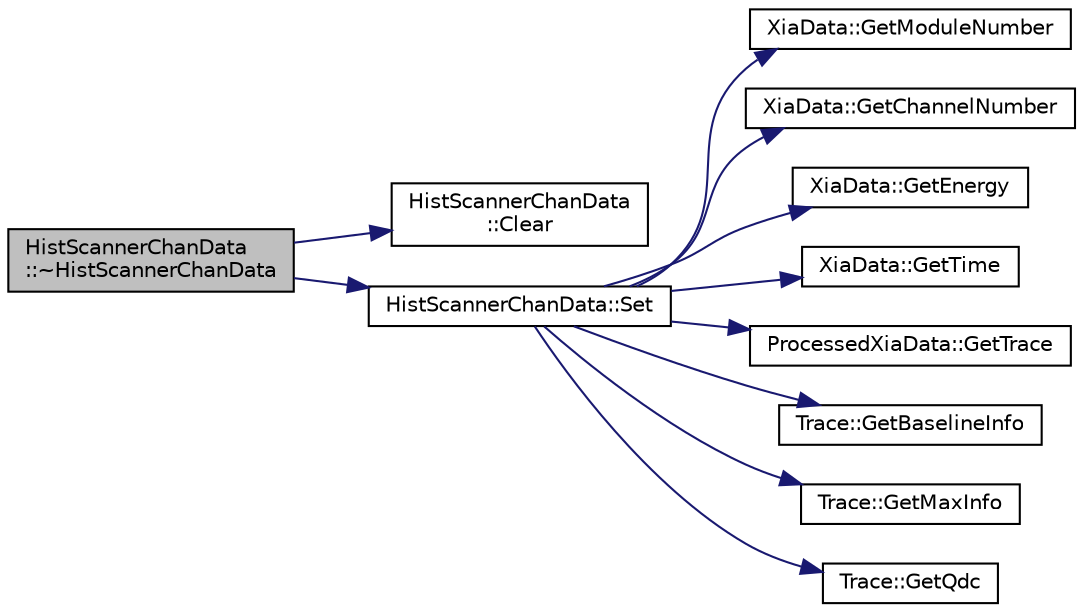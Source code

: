 digraph "HistScannerChanData::~HistScannerChanData"
{
  edge [fontname="Helvetica",fontsize="10",labelfontname="Helvetica",labelfontsize="10"];
  node [fontname="Helvetica",fontsize="10",shape=record];
  rankdir="LR";
  Node1 [label="HistScannerChanData\l::~HistScannerChanData",height=0.2,width=0.4,color="black", fillcolor="grey75", style="filled", fontcolor="black"];
  Node1 -> Node2 [color="midnightblue",fontsize="10",style="solid",fontname="Helvetica"];
  Node2 [label="HistScannerChanData\l::Clear",height=0.2,width=0.4,color="black", fillcolor="white", style="filled",URL="$d0/d48/class_hist_scanner_chan_data.html#aa1d87f5c97bf41f38f19e17c7d2a4d20"];
  Node1 -> Node3 [color="midnightblue",fontsize="10",style="solid",fontname="Helvetica"];
  Node3 [label="HistScannerChanData::Set",height=0.2,width=0.4,color="black", fillcolor="white", style="filled",URL="$d0/d48/class_hist_scanner_chan_data.html#a54d9449f072b091c776adafbce18c5a0"];
  Node3 -> Node4 [color="midnightblue",fontsize="10",style="solid",fontname="Helvetica"];
  Node4 [label="XiaData::GetModuleNumber",height=0.2,width=0.4,color="black", fillcolor="white", style="filled",URL="$d2/ddd/class_xia_data.html#afcf7210c72022a696a926259d1c5ff84"];
  Node3 -> Node5 [color="midnightblue",fontsize="10",style="solid",fontname="Helvetica"];
  Node5 [label="XiaData::GetChannelNumber",height=0.2,width=0.4,color="black", fillcolor="white", style="filled",URL="$d2/ddd/class_xia_data.html#a34bf9ef6f8f1dee918da2be675e7767a"];
  Node3 -> Node6 [color="midnightblue",fontsize="10",style="solid",fontname="Helvetica"];
  Node6 [label="XiaData::GetEnergy",height=0.2,width=0.4,color="black", fillcolor="white", style="filled",URL="$d2/ddd/class_xia_data.html#ade2672d5b33f5317bd0710408b88871b"];
  Node3 -> Node7 [color="midnightblue",fontsize="10",style="solid",fontname="Helvetica"];
  Node7 [label="XiaData::GetTime",height=0.2,width=0.4,color="black", fillcolor="white", style="filled",URL="$d2/ddd/class_xia_data.html#ac11c489cabed7180f6516d724d387a56"];
  Node3 -> Node8 [color="midnightblue",fontsize="10",style="solid",fontname="Helvetica"];
  Node8 [label="ProcessedXiaData::GetTrace",height=0.2,width=0.4,color="black", fillcolor="white", style="filled",URL="$df/d3c/class_processed_xia_data.html#a2d98ff813786abdb09ebc6bd22dbf48d"];
  Node3 -> Node9 [color="midnightblue",fontsize="10",style="solid",fontname="Helvetica"];
  Node9 [label="Trace::GetBaselineInfo",height=0.2,width=0.4,color="black", fillcolor="white", style="filled",URL="$dd/db7/class_trace.html#aeee6c9b5e253a8df3dd8fa81fccc104f"];
  Node3 -> Node10 [color="midnightblue",fontsize="10",style="solid",fontname="Helvetica"];
  Node10 [label="Trace::GetMaxInfo",height=0.2,width=0.4,color="black", fillcolor="white", style="filled",URL="$dd/db7/class_trace.html#adabf44308f34afb878504b0ed7ee0d0a"];
  Node3 -> Node11 [color="midnightblue",fontsize="10",style="solid",fontname="Helvetica"];
  Node11 [label="Trace::GetQdc",height=0.2,width=0.4,color="black", fillcolor="white", style="filled",URL="$dd/db7/class_trace.html#a825c518af0ec6dcba45253c05b562a62"];
}
